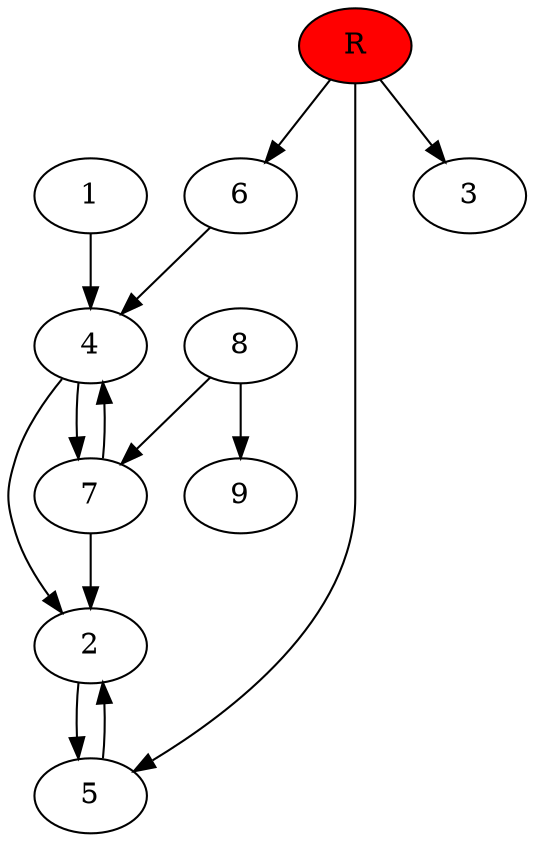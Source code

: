 digraph prb42751 {
	1
	2
	3
	4
	5
	6
	7
	8
	R [fillcolor="#ff0000" style=filled]
	1 -> 4
	2 -> 5
	4 -> 2
	4 -> 7
	5 -> 2
	6 -> 4
	7 -> 2
	7 -> 4
	8 -> 7
	8 -> 9
	R -> 3
	R -> 5
	R -> 6
}
